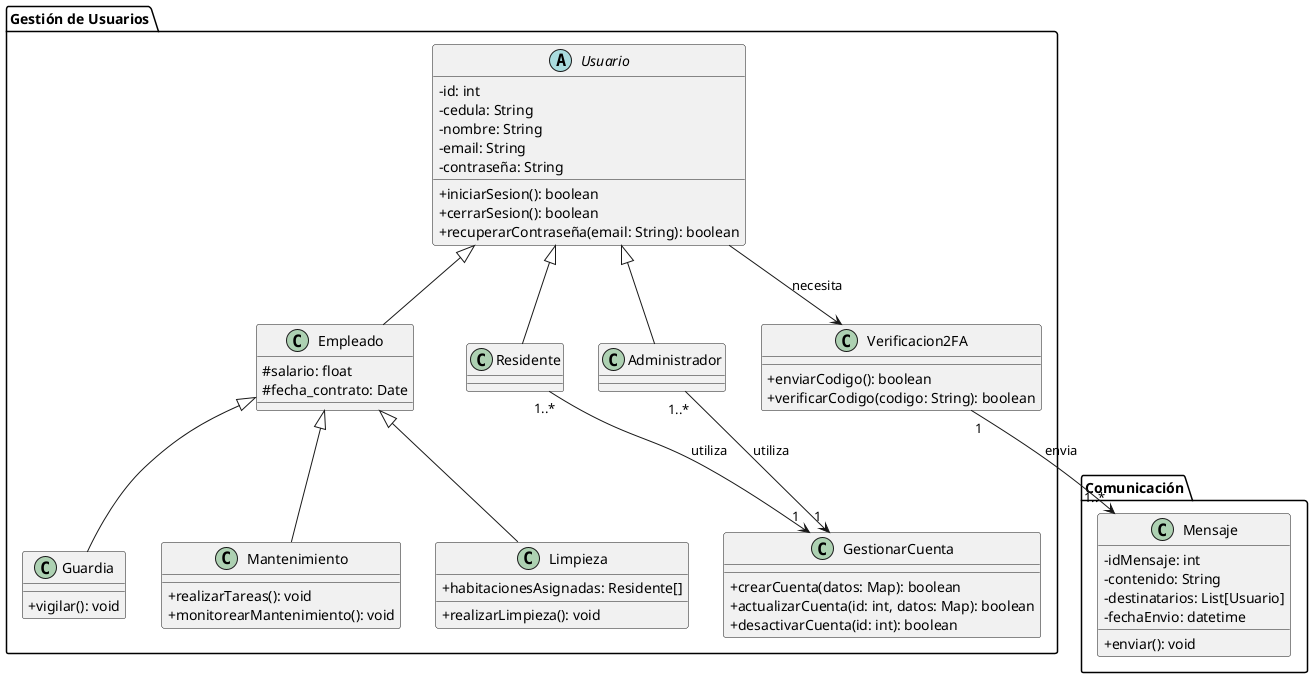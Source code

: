 @startuml
skinparam classAttributeIconSize 0

package "Gestión de Usuarios" {
    Abstract class Usuario {
        - id: int
        - cedula: String
        - nombre: String
        - email: String
        - contraseña: String
        + iniciarSesion(): boolean
        + cerrarSesion(): boolean
        + recuperarContraseña(email: String): boolean
    }

    class Empleado {
        # salario: float
        # fecha_contrato: Date
    }

    class Residente {

    }

    class Administrador {
        ' ' Pagos y finanzas
        ' + registrarPago(pago: Pago)
        ' + editarRegistroPago(pago: Pago)
        ' + registrarMulta(multa: Multa)
        ' + consultarHistorial()
        ' + enviarNotificaciones()
        ' + configurarMetodosPago()

        ' ' Inmuebles
        ' + configurarAlertas(): void
        ' + notificarEventos(): void
        ' + generarReportes(): void
        ' + gestionarAreasComunes(): void

        ' ' Comunicación
        ' + generarReporteMensaje(reporte: Reporte)
        ' + modificarAnuncioGeneral(anuncio: AnuncioGeneral)
        ' + eliminarAnuncioGeneral(id: int)
        ' + generarAnuncioGeneral(anuncio: AnuncioGeneral)
        ' + enviarComunicadoEmpleados(comunicado: Comunicado)
    }

    class Residente {
        ' ' Inmuebles
        ' + gestionarReservas(): void
        ' + registrarSolicitudMantenimiento(): void
    }

    class Guardia {
        + vigilar(): void
    }

    class Mantenimiento {
        + realizarTareas(): void
        + monitorearMantenimiento(): void
    }

    class Limpieza {
        + habitacionesAsignadas: Residente[]
        + realizarLimpieza(): void
    }

    ' Clases adicionales para gestión de cuentas
    class Verificacion2FA {
        + enviarCodigo(): boolean
        + verificarCodigo(codigo: String): boolean
    }

    class GestionarCuenta {
        + crearCuenta(datos: Map): boolean
        + actualizarCuenta(id: int, datos: Map): boolean
        + desactivarCuenta(id: int): boolean
    }
}
package "Comunicación" {
    class Mensaje{
        - idMensaje: int
        - contenido: String
        - destinatarios: List[Usuario]
        - fechaEnvio: datetime
        + enviar(): void
    }

}
' Relación de herencia
Usuario <|-- Empleado
Usuario <|-- Administrador
Usuario <|-- Residente
Empleado <|-- Limpieza
Empleado <|-- Mantenimiento
Empleado <|-- Guardia

' Relaciones entre clases
Usuario --> Verificacion2FA : "necesita"
Administrador "1..*" --> "1" GestionarCuenta : "utiliza"
Residente "1..*" --> "1" GestionarCuenta : "utiliza"
Verificacion2FA "1" --> "1..*" Mensaje : "envia"

@enduml